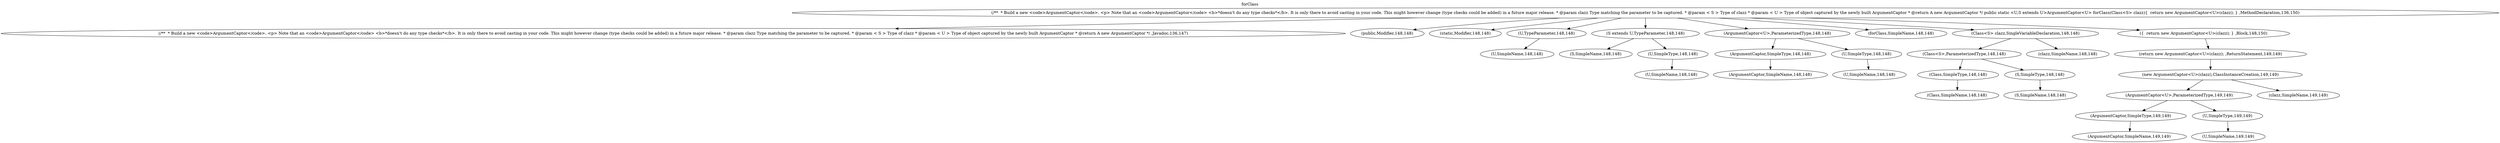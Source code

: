 digraph "DirectedGraph" {
graph [label = "forClass", labelloc=t, concentrate = true];
"715521683" [ label="(/**  * Build a new <code>ArgumentCaptor</code>. <p> Note that an <code>ArgumentCaptor</code> <b>*doesn't do any type checks*</b>. It is only there to avoid casting in your code. This might however change (type checks could be added) in a future major release. * @param clazz Type matching the parameter to be captured. * @param < S > Type of clazz * @param < U > Type of object captured by the newly built ArgumentCaptor * @return A new ArgumentCaptor */ public static <U,S extends U>ArgumentCaptor<U> forClass(Class<S> clazz){  return new ArgumentCaptor<U>(clazz); } ,MethodDeclaration,136,150)" type=31 startLineNumber=136 endLineNumber=150 ]
"1545242146" [ label="(/**  * Build a new <code>ArgumentCaptor</code>. <p> Note that an <code>ArgumentCaptor</code> <b>*doesn't do any type checks*</b>. It is only there to avoid casting in your code. This might however change (type checks could be added) in a future major release. * @param clazz Type matching the parameter to be captured. * @param < S > Type of clazz * @param < U > Type of object captured by the newly built ArgumentCaptor * @return A new ArgumentCaptor */ ,Javadoc,136,147)" type=29 startLineNumber=136 endLineNumber=147 ]
"1524126153" [ label="(public,Modifier,148,148)" type=83 startLineNumber=148 endLineNumber=148 ]
"102065302" [ label="(static,Modifier,148,148)" type=83 startLineNumber=148 endLineNumber=148 ]
"63001505" [ label="(U,TypeParameter,148,148)" type=73 startLineNumber=148 endLineNumber=148 ]
"191037037" [ label="(U,SimpleName,148,148)" type=42 startLineNumber=148 endLineNumber=148 ]
"330084561" [ label="(S extends U,TypeParameter,148,148)" type=73 startLineNumber=148 endLineNumber=148 ]
"1043351526" [ label="(S,SimpleName,148,148)" type=42 startLineNumber=148 endLineNumber=148 ]
"937773018" [ label="(U,SimpleType,148,148)" type=43 startLineNumber=148 endLineNumber=148 ]
"728258269" [ label="(U,SimpleName,148,148)" type=42 startLineNumber=148 endLineNumber=148 ]
"1572098393" [ label="(ArgumentCaptor<U>,ParameterizedType,148,148)" type=74 startLineNumber=148 endLineNumber=148 ]
"1627857534" [ label="(ArgumentCaptor,SimpleType,148,148)" type=43 startLineNumber=148 endLineNumber=148 ]
"2084663827" [ label="(ArgumentCaptor,SimpleName,148,148)" type=42 startLineNumber=148 endLineNumber=148 ]
"360062456" [ label="(U,SimpleType,148,148)" type=43 startLineNumber=148 endLineNumber=148 ]
"1790421142" [ label="(U,SimpleName,148,148)" type=42 startLineNumber=148 endLineNumber=148 ]
"846947180" [ label="(forClass,SimpleName,148,148)" type=42 startLineNumber=148 endLineNumber=148 ]
"1172131546" [ label="(Class<S> clazz,SingleVariableDeclaration,148,148)" type=44 startLineNumber=148 endLineNumber=148 ]
"1616974404" [ label="(Class<S>,ParameterizedType,148,148)" type=74 startLineNumber=148 endLineNumber=148 ]
"927327686" [ label="(Class,SimpleType,148,148)" type=43 startLineNumber=148 endLineNumber=148 ]
"1582071873" [ label="(Class,SimpleName,148,148)" type=42 startLineNumber=148 endLineNumber=148 ]
"1908981452" [ label="(S,SimpleType,148,148)" type=43 startLineNumber=148 endLineNumber=148 ]
"433287555" [ label="(S,SimpleName,148,148)" type=42 startLineNumber=148 endLineNumber=148 ]
"27319466" [ label="(clazz,SimpleName,148,148)" type=42 startLineNumber=148 endLineNumber=148 ]
"1003752023" [ label="({  return new ArgumentCaptor<U>(clazz); } ,Block,148,150)" type=8 startLineNumber=148 endLineNumber=150 ]
"266272063" [ label="(return new ArgumentCaptor<U>(clazz); ,ReturnStatement,149,149)" type=41 startLineNumber=149 endLineNumber=149 ]
"226744878" [ label="(new ArgumentCaptor<U>(clazz),ClassInstanceCreation,149,149)" type=14 startLineNumber=149 endLineNumber=149 ]
"172032696" [ label="(ArgumentCaptor<U>,ParameterizedType,149,149)" type=74 startLineNumber=149 endLineNumber=149 ]
"299644693" [ label="(ArgumentCaptor,SimpleType,149,149)" type=43 startLineNumber=149 endLineNumber=149 ]
"1771243284" [ label="(ArgumentCaptor,SimpleName,149,149)" type=42 startLineNumber=149 endLineNumber=149 ]
"2052256418" [ label="(U,SimpleType,149,149)" type=43 startLineNumber=149 endLineNumber=149 ]
"2013559698" [ label="(U,SimpleName,149,149)" type=42 startLineNumber=149 endLineNumber=149 ]
"143695640" [ label="(clazz,SimpleName,149,149)" type=42 startLineNumber=149 endLineNumber=149 ]
"715521683" -> "1545242146"
"715521683" -> "1524126153"
"715521683" -> "102065302"
"715521683" -> "63001505"
"63001505" -> "191037037"
"715521683" -> "330084561"
"330084561" -> "1043351526"
"330084561" -> "937773018"
"937773018" -> "728258269"
"715521683" -> "1572098393"
"1572098393" -> "1627857534"
"1627857534" -> "2084663827"
"1572098393" -> "360062456"
"360062456" -> "1790421142"
"715521683" -> "846947180"
"715521683" -> "1172131546"
"1172131546" -> "1616974404"
"1616974404" -> "927327686"
"927327686" -> "1582071873"
"1616974404" -> "1908981452"
"1908981452" -> "433287555"
"1172131546" -> "27319466"
"715521683" -> "1003752023"
"1003752023" -> "266272063"
"266272063" -> "226744878"
"226744878" -> "172032696"
"172032696" -> "299644693"
"299644693" -> "1771243284"
"172032696" -> "2052256418"
"2052256418" -> "2013559698"
"226744878" -> "143695640"
}
